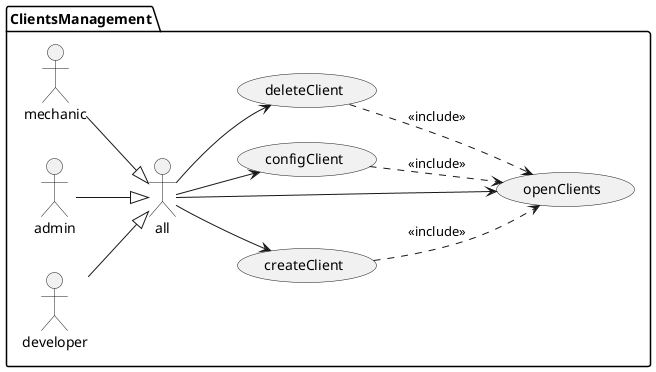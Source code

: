 @startuml

left to right direction

package ClientsManagement {
:mechanic: --|> :all:
:admin: --|> :all:
:developer: --|> :all:

:all: --> (createClient)
(createClient) ..> (openClients) : <<include>>
:all: --> (configClient)
(configClient) ..> (openClients) : <<include>>
:all: --> (deleteClient)
(deleteClient) ..> (openClients) : <<include>>
:all: --> (openClients)
}

@enduml
